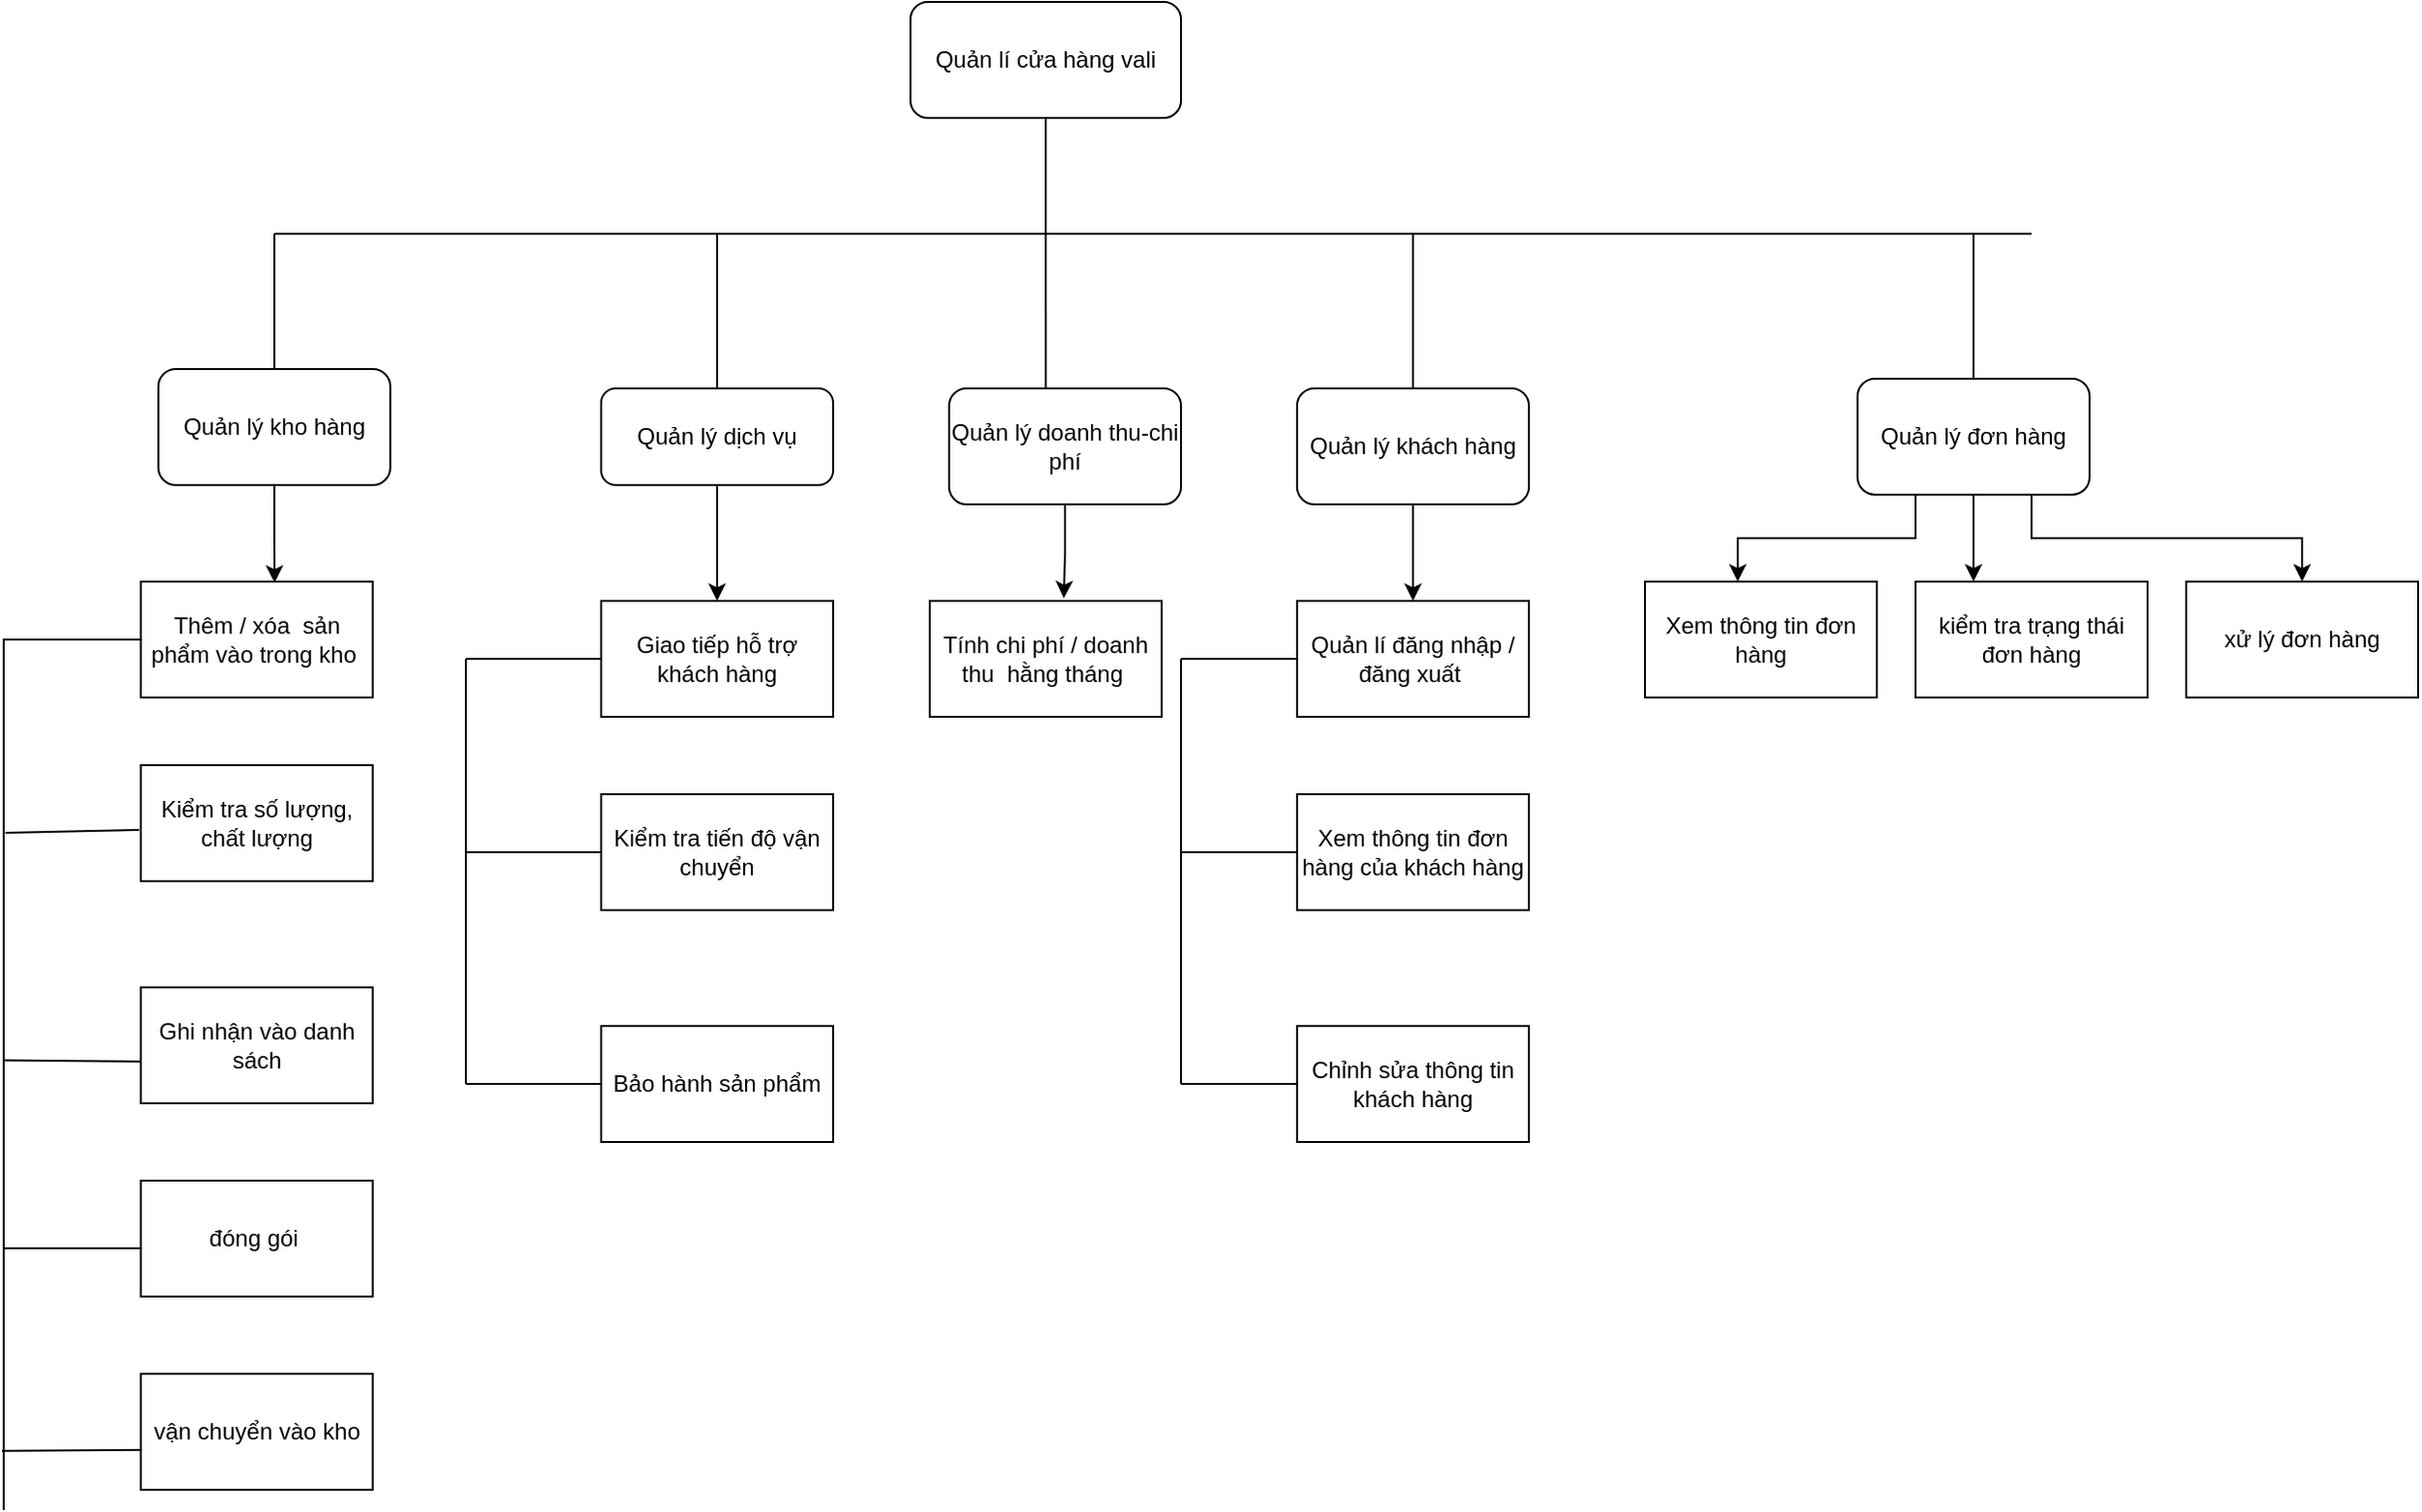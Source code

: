 <mxfile version="21.0.7" type="google"><diagram name="Trang-1" id="bvz3bnEdt8AmXpQV2bjR"><mxGraphModel grid="1" page="1" gridSize="10" guides="1" tooltips="1" connect="1" arrows="1" fold="1" pageScale="1" pageWidth="827" pageHeight="1169" math="0" shadow="0"><root><mxCell id="0"/><mxCell id="1" parent="0"/><mxCell id="4ev27sLCOb20VqzKK9vN-15" value="" style="endArrow=none;html=1;rounded=0;exitX=0.5;exitY=0;exitDx=0;exitDy=0;" edge="1" parent="1" source="4ev27sLCOb20VqzKK9vN-8"><mxGeometry width="50" height="50" relative="1" as="geometry"><mxPoint x="-164.08" y="330" as="sourcePoint"/><mxPoint x="30.92" y="280" as="targetPoint"/><Array as="points"/></mxGeometry></mxCell><mxCell id="KmiYsqW5A2HhaCpSxJap-110" style="edgeStyle=orthogonalEdgeStyle;rounded=0;orthogonalLoop=1;jettySize=auto;html=1;exitX=0.25;exitY=1;exitDx=0;exitDy=0;entryX=0.4;entryY=0;entryDx=0;entryDy=0;entryPerimeter=0;" edge="1" parent="1" source="4ev27sLCOb20VqzKK9vN-3" target="4ev27sLCOb20VqzKK9vN-25"><mxGeometry relative="1" as="geometry"/></mxCell><mxCell id="KmiYsqW5A2HhaCpSxJap-113" style="edgeStyle=orthogonalEdgeStyle;rounded=0;orthogonalLoop=1;jettySize=auto;html=1;exitX=0.5;exitY=1;exitDx=0;exitDy=0;entryX=0.25;entryY=0;entryDx=0;entryDy=0;" edge="1" parent="1" source="4ev27sLCOb20VqzKK9vN-3" target="KmiYsqW5A2HhaCpSxJap-101"><mxGeometry relative="1" as="geometry"/></mxCell><mxCell id="KmiYsqW5A2HhaCpSxJap-114" style="edgeStyle=orthogonalEdgeStyle;rounded=0;orthogonalLoop=1;jettySize=auto;html=1;exitX=0.75;exitY=1;exitDx=0;exitDy=0;entryX=0.5;entryY=0;entryDx=0;entryDy=0;" edge="1" parent="1" source="4ev27sLCOb20VqzKK9vN-3" target="KmiYsqW5A2HhaCpSxJap-104"><mxGeometry relative="1" as="geometry"/></mxCell><mxCell id="4ev27sLCOb20VqzKK9vN-3" value="Quản lý đơn hàng" style="rounded=1;whiteSpace=wrap;html=1;" vertex="1" parent="1"><mxGeometry x="850" y="355" width="120" height="60" as="geometry"/></mxCell><mxCell id="mOlq26j56u5dLc_LypaN-51" value="" style="edgeStyle=orthogonalEdgeStyle;rounded=0;orthogonalLoop=1;jettySize=auto;html=1;" edge="1" parent="1" source="mOlq26j56u5dLc_LypaN-21" target="mOlq26j56u5dLc_LypaN-35"><mxGeometry relative="1" as="geometry"/></mxCell><mxCell id="mOlq26j56u5dLc_LypaN-21" value="Quản lý dịch vụ" style="rounded=1;whiteSpace=wrap;html=1;" vertex="1" parent="1"><mxGeometry x="200" y="360" width="120" height="50" as="geometry"/></mxCell><mxCell id="mOlq26j56u5dLc_LypaN-24" value="" style="endArrow=none;html=1;rounded=1;" edge="1" parent="1"><mxGeometry width="50" height="50" relative="1" as="geometry"><mxPoint x="160" y="280" as="sourcePoint"/><mxPoint x="680" y="280" as="targetPoint"/></mxGeometry></mxCell><mxCell id="mOlq26j56u5dLc_LypaN-35" value="Giao tiếp hỗ trợ khách hàng" style="rounded=0;whiteSpace=wrap;html=1;" vertex="1" parent="1"><mxGeometry x="200" y="470" width="120" height="60" as="geometry"/></mxCell><mxCell id="KmiYsqW5A2HhaCpSxJap-44" value="Thêm / xóa&amp;nbsp; sản phẩm vào trong kho&amp;nbsp;" style="rounded=0;whiteSpace=wrap;html=1;" vertex="1" parent="1"><mxGeometry x="-38.17" y="460" width="120" height="60" as="geometry"/></mxCell><mxCell id="KmiYsqW5A2HhaCpSxJap-10" value="Quản lí cửa hàng vali&lt;br&gt;" style="rounded=1;whiteSpace=wrap;html=1;" vertex="1" parent="1"><mxGeometry x="360" y="160" width="140" height="60" as="geometry"/></mxCell><mxCell id="mOlq26j56u5dLc_LypaN-29" value="" style="endArrow=none;html=1;rounded=1;" edge="1" parent="1"><mxGeometry width="50" height="50" relative="1" as="geometry"><mxPoint x="31" y="280" as="sourcePoint"/><mxPoint x="940" y="280" as="targetPoint"/></mxGeometry></mxCell><mxCell id="mOlq26j56u5dLc_LypaN-8" value="" style="endArrow=none;html=1;rounded=1;entryX=0.5;entryY=1;entryDx=0;entryDy=0;" edge="1" parent="1" target="KmiYsqW5A2HhaCpSxJap-10"><mxGeometry width="50" height="50" relative="1" as="geometry"><mxPoint x="430" y="280" as="sourcePoint"/><mxPoint x="630" y="360" as="targetPoint"/></mxGeometry></mxCell><mxCell id="mOlq26j56u5dLc_LypaN-37" value="Kiểm tra tiến độ vận chuyển" style="rounded=0;whiteSpace=wrap;html=1;" vertex="1" parent="1"><mxGeometry x="200" y="570" width="120" height="60" as="geometry"/></mxCell><mxCell id="mOlq26j56u5dLc_LypaN-38" value="Bảo hành sản phẩm" style="rounded=0;whiteSpace=wrap;html=1;" vertex="1" parent="1"><mxGeometry x="200" y="690" width="120" height="60" as="geometry"/></mxCell><mxCell id="4ev27sLCOb20VqzKK9vN-6" value="" style="endArrow=none;html=1;rounded=1;exitX=0.5;exitY=0;exitDx=0;exitDy=0;" edge="1" parent="1" source="4ev27sLCOb20VqzKK9vN-3"><mxGeometry width="50" height="50" relative="1" as="geometry"><mxPoint x="820" y="330" as="sourcePoint"/><mxPoint x="910" y="280" as="targetPoint"/></mxGeometry></mxCell><mxCell id="mOlq26j56u5dLc_LypaN-31" value="" style="endArrow=none;html=1;rounded=0;exitX=0.417;exitY=0;exitDx=0;exitDy=0;exitPerimeter=0;" edge="1" parent="1" source="KmiYsqW5A2HhaCpSxJap-37"><mxGeometry width="50" height="50" relative="1" as="geometry"><mxPoint x="250" y="510" as="sourcePoint"/><mxPoint x="430" y="280" as="targetPoint"/></mxGeometry></mxCell><mxCell id="4ev27sLCOb20VqzKK9vN-8" value="Quản lý kho hàng" style="rounded=1;whiteSpace=wrap;html=1;" vertex="1" parent="1"><mxGeometry x="-29.08" y="350" width="120" height="60" as="geometry"/></mxCell><mxCell id="mOlq26j56u5dLc_LypaN-65" style="edgeStyle=orthogonalEdgeStyle;rounded=0;orthogonalLoop=1;jettySize=auto;html=1;entryX=0.578;entryY=-0.023;entryDx=0;entryDy=0;entryPerimeter=0;" edge="1" parent="1" source="KmiYsqW5A2HhaCpSxJap-37" target="mOlq26j56u5dLc_LypaN-63"><mxGeometry relative="1" as="geometry"/></mxCell><mxCell id="KmiYsqW5A2HhaCpSxJap-37" value="Quản lý doanh thu-chi phí" style="rounded=1;whiteSpace=wrap;html=1;" vertex="1" parent="1"><mxGeometry x="380" y="360" width="120" height="60" as="geometry"/></mxCell><mxCell id="mOlq26j56u5dLc_LypaN-27" value="" style="endArrow=none;html=1;rounded=0;entryX=0.5;entryY=0;entryDx=0;entryDy=0;" edge="1" parent="1" target="mOlq26j56u5dLc_LypaN-21"><mxGeometry width="50" height="50" relative="1" as="geometry"><mxPoint x="260" y="280" as="sourcePoint"/><mxPoint x="260" y="460" as="targetPoint"/></mxGeometry></mxCell><mxCell id="4ev27sLCOb20VqzKK9vN-11" value="" style="endArrow=none;html=1;rounded=0;exitX=0.5;exitY=0;exitDx=0;exitDy=0;" edge="1" parent="1" source="4ev27sLCOb20VqzKK9vN-26"><mxGeometry width="50" height="50" relative="1" as="geometry"><mxPoint x="600" y="360" as="sourcePoint"/><mxPoint x="620" y="280" as="targetPoint"/></mxGeometry></mxCell><mxCell id="4ev27sLCOb20VqzKK9vN-25" value="Xem thông tin đơn hàng" style="rounded=0;whiteSpace=wrap;html=1;" vertex="1" parent="1"><mxGeometry x="740" y="460" width="120" height="60" as="geometry"/></mxCell><mxCell id="mOlq26j56u5dLc_LypaN-52" style="edgeStyle=orthogonalEdgeStyle;rounded=0;orthogonalLoop=1;jettySize=auto;html=1;" edge="1" parent="1" source="4ev27sLCOb20VqzKK9vN-26" target="mOlq26j56u5dLc_LypaN-43"><mxGeometry relative="1" as="geometry"/></mxCell><mxCell id="4ev27sLCOb20VqzKK9vN-26" value="Quản lý khách hàng" style="rounded=1;whiteSpace=wrap;html=1;" vertex="1" parent="1"><mxGeometry x="560" y="360" width="120" height="60" as="geometry"/></mxCell><mxCell id="mOlq26j56u5dLc_LypaN-43" value="Quản lí đăng nhập /đăng xuất&amp;nbsp;" style="rounded=0;whiteSpace=wrap;html=1;" vertex="1" parent="1"><mxGeometry x="560" y="470" width="120" height="60" as="geometry"/></mxCell><mxCell id="mOlq26j56u5dLc_LypaN-44" value="Xem thông tin đơn hàng của khách hàng" style="rounded=0;whiteSpace=wrap;html=1;" vertex="1" parent="1"><mxGeometry x="560" y="570" width="120" height="60" as="geometry"/></mxCell><mxCell id="KmiYsqW5A2HhaCpSxJap-65" value="Kiểm tra số lượng, chất lượng" style="rounded=0;whiteSpace=wrap;html=1;" vertex="1" parent="1"><mxGeometry x="-38.17" y="555" width="120" height="60" as="geometry"/></mxCell><mxCell id="mOlq26j56u5dLc_LypaN-45" value="Chỉnh sửa thông tin khách hàng" style="rounded=0;whiteSpace=wrap;html=1;" vertex="1" parent="1"><mxGeometry x="560" y="690" width="120" height="60" as="geometry"/></mxCell><mxCell id="KmiYsqW5A2HhaCpSxJap-69" value="" style="shape=partialRectangle;whiteSpace=wrap;html=1;bottom=0;right=0;fillColor=none;" vertex="1" parent="1"><mxGeometry x="-109.08" y="490" width="70.91" height="450" as="geometry"/></mxCell><mxCell id="KmiYsqW5A2HhaCpSxJap-71" value="Ghi nhận vào danh sách" style="rounded=0;whiteSpace=wrap;html=1;" vertex="1" parent="1"><mxGeometry x="-38.17" y="670" width="120" height="60" as="geometry"/></mxCell><mxCell id="KmiYsqW5A2HhaCpSxJap-74" value="đóng gói&amp;nbsp;" style="rounded=0;whiteSpace=wrap;html=1;" vertex="1" parent="1"><mxGeometry x="-38.17" y="770" width="120" height="60" as="geometry"/></mxCell><mxCell id="KmiYsqW5A2HhaCpSxJap-75" value="vận chuyển vào kho" style="rounded=0;whiteSpace=wrap;html=1;" vertex="1" parent="1"><mxGeometry x="-38.17" y="870" width="120" height="60" as="geometry"/></mxCell><mxCell id="mOlq26j56u5dLc_LypaN-46" value="" style="endArrow=none;html=1;rounded=0;exitX=1.007;exitY=0.7;exitDx=0;exitDy=0;exitPerimeter=0;entryX=-0.002;entryY=0.7;entryDx=0;entryDy=0;entryPerimeter=0;" edge="1" parent="1" source="KmiYsqW5A2HhaCpSxJap-69" target="KmiYsqW5A2HhaCpSxJap-69"><mxGeometry width="50" height="50" relative="1" as="geometry"><mxPoint x="101.83" y="760" as="sourcePoint"/><mxPoint x="151.83" y="710" as="targetPoint"/></mxGeometry></mxCell><mxCell id="mOlq26j56u5dLc_LypaN-47" value="" style="endArrow=none;html=1;rounded=0;exitX=-0.002;exitY=0.64;exitDx=0;exitDy=0;exitPerimeter=0;entryX=0.007;entryY=0.484;entryDx=0;entryDy=0;entryPerimeter=0;" edge="1" parent="1" source="KmiYsqW5A2HhaCpSxJap-71" target="KmiYsqW5A2HhaCpSxJap-69"><mxGeometry width="50" height="50" relative="1" as="geometry"><mxPoint x="101.83" y="760" as="sourcePoint"/><mxPoint x="151.83" y="710" as="targetPoint"/></mxGeometry></mxCell><mxCell id="mOlq26j56u5dLc_LypaN-48" value="" style="endArrow=none;html=1;rounded=0;exitX=0.988;exitY=0.219;exitDx=0;exitDy=0;exitPerimeter=0;" edge="1" parent="1" source="KmiYsqW5A2HhaCpSxJap-69"><mxGeometry width="50" height="50" relative="1" as="geometry"><mxPoint x="101.83" y="560" as="sourcePoint"/><mxPoint x="-108.17" y="590" as="targetPoint"/></mxGeometry></mxCell><mxCell id="mOlq26j56u5dLc_LypaN-49" value="" style="endArrow=none;html=1;rounded=0;exitX=1.007;exitY=0.932;exitDx=0;exitDy=0;exitPerimeter=0;entryX=-0.013;entryY=0.933;entryDx=0;entryDy=0;entryPerimeter=0;" edge="1" parent="1" source="KmiYsqW5A2HhaCpSxJap-69" target="KmiYsqW5A2HhaCpSxJap-69"><mxGeometry width="50" height="50" relative="1" as="geometry"><mxPoint x="101.83" y="760" as="sourcePoint"/><mxPoint x="151.83" y="710" as="targetPoint"/></mxGeometry></mxCell><mxCell id="mOlq26j56u5dLc_LypaN-54" value="" style="endArrow=none;html=1;rounded=0;entryX=0;entryY=0.5;entryDx=0;entryDy=0;" edge="1" parent="1" target="mOlq26j56u5dLc_LypaN-35"><mxGeometry width="50" height="50" relative="1" as="geometry"><mxPoint x="130" y="500" as="sourcePoint"/><mxPoint x="190" y="490" as="targetPoint"/></mxGeometry></mxCell><mxCell id="mOlq26j56u5dLc_LypaN-53" style="edgeStyle=orthogonalEdgeStyle;rounded=0;orthogonalLoop=1;jettySize=auto;html=1;exitX=0.5;exitY=1;exitDx=0;exitDy=0;entryX=0.577;entryY=0.01;entryDx=0;entryDy=0;entryPerimeter=0;" edge="1" parent="1" source="4ev27sLCOb20VqzKK9vN-8" target="KmiYsqW5A2HhaCpSxJap-44"><mxGeometry relative="1" as="geometry"/></mxCell><mxCell id="mOlq26j56u5dLc_LypaN-55" value="" style="endArrow=none;html=1;rounded=0;" edge="1" parent="1"><mxGeometry width="50" height="50" relative="1" as="geometry"><mxPoint x="130" y="720" as="sourcePoint"/><mxPoint x="130" y="500" as="targetPoint"/></mxGeometry></mxCell><mxCell id="mOlq26j56u5dLc_LypaN-56" value="" style="endArrow=none;html=1;rounded=0;entryX=0;entryY=0.5;entryDx=0;entryDy=0;" edge="1" parent="1" target="mOlq26j56u5dLc_LypaN-37"><mxGeometry width="50" height="50" relative="1" as="geometry"><mxPoint x="130" y="600" as="sourcePoint"/><mxPoint x="190" y="590" as="targetPoint"/></mxGeometry></mxCell><mxCell id="mOlq26j56u5dLc_LypaN-57" value="" style="endArrow=none;html=1;rounded=0;entryX=0;entryY=0.5;entryDx=0;entryDy=0;" edge="1" parent="1" target="mOlq26j56u5dLc_LypaN-38"><mxGeometry width="50" height="50" relative="1" as="geometry"><mxPoint x="130" y="720" as="sourcePoint"/><mxPoint x="190" y="590" as="targetPoint"/></mxGeometry></mxCell><mxCell id="mOlq26j56u5dLc_LypaN-58" value="" style="endArrow=none;html=1;rounded=0;" edge="1" parent="1"><mxGeometry width="50" height="50" relative="1" as="geometry"><mxPoint x="500" y="720" as="sourcePoint"/><mxPoint x="500" y="500" as="targetPoint"/></mxGeometry></mxCell><mxCell id="mOlq26j56u5dLc_LypaN-59" value="" style="endArrow=none;html=1;rounded=0;exitX=0;exitY=0.5;exitDx=0;exitDy=0;" edge="1" parent="1" source="mOlq26j56u5dLc_LypaN-43"><mxGeometry width="50" height="50" relative="1" as="geometry"><mxPoint x="280" y="540" as="sourcePoint"/><mxPoint x="500" y="500" as="targetPoint"/></mxGeometry></mxCell><mxCell id="mOlq26j56u5dLc_LypaN-60" value="" style="endArrow=none;html=1;rounded=0;entryX=0;entryY=0.5;entryDx=0;entryDy=0;" edge="1" parent="1" target="mOlq26j56u5dLc_LypaN-44"><mxGeometry width="50" height="50" relative="1" as="geometry"><mxPoint x="500" y="600" as="sourcePoint"/><mxPoint x="330" y="590" as="targetPoint"/></mxGeometry></mxCell><mxCell id="mOlq26j56u5dLc_LypaN-61" value="" style="endArrow=none;html=1;rounded=0;entryX=0;entryY=0.5;entryDx=0;entryDy=0;" edge="1" parent="1" target="mOlq26j56u5dLc_LypaN-45"><mxGeometry width="50" height="50" relative="1" as="geometry"><mxPoint x="500" y="720" as="sourcePoint"/><mxPoint x="330" y="590" as="targetPoint"/></mxGeometry></mxCell><mxCell id="KmiYsqW5A2HhaCpSxJap-101" value="kiểm tra trạng thái đơn hàng" style="rounded=0;whiteSpace=wrap;html=1;" vertex="1" parent="1"><mxGeometry x="880" y="460" width="120" height="60" as="geometry"/></mxCell><mxCell id="KmiYsqW5A2HhaCpSxJap-104" value="xử lý đơn hàng" style="rounded=0;whiteSpace=wrap;html=1;" vertex="1" parent="1"><mxGeometry x="1020" y="460" width="120" height="60" as="geometry"/></mxCell><mxCell id="mOlq26j56u5dLc_LypaN-63" value="Tính chi phí / doanh thu&amp;nbsp; hằng tháng&amp;nbsp;" style="rounded=0;whiteSpace=wrap;html=1;" vertex="1" parent="1"><mxGeometry x="370" y="470" width="120" height="60" as="geometry"/></mxCell></root></mxGraphModel></diagram></mxfile>